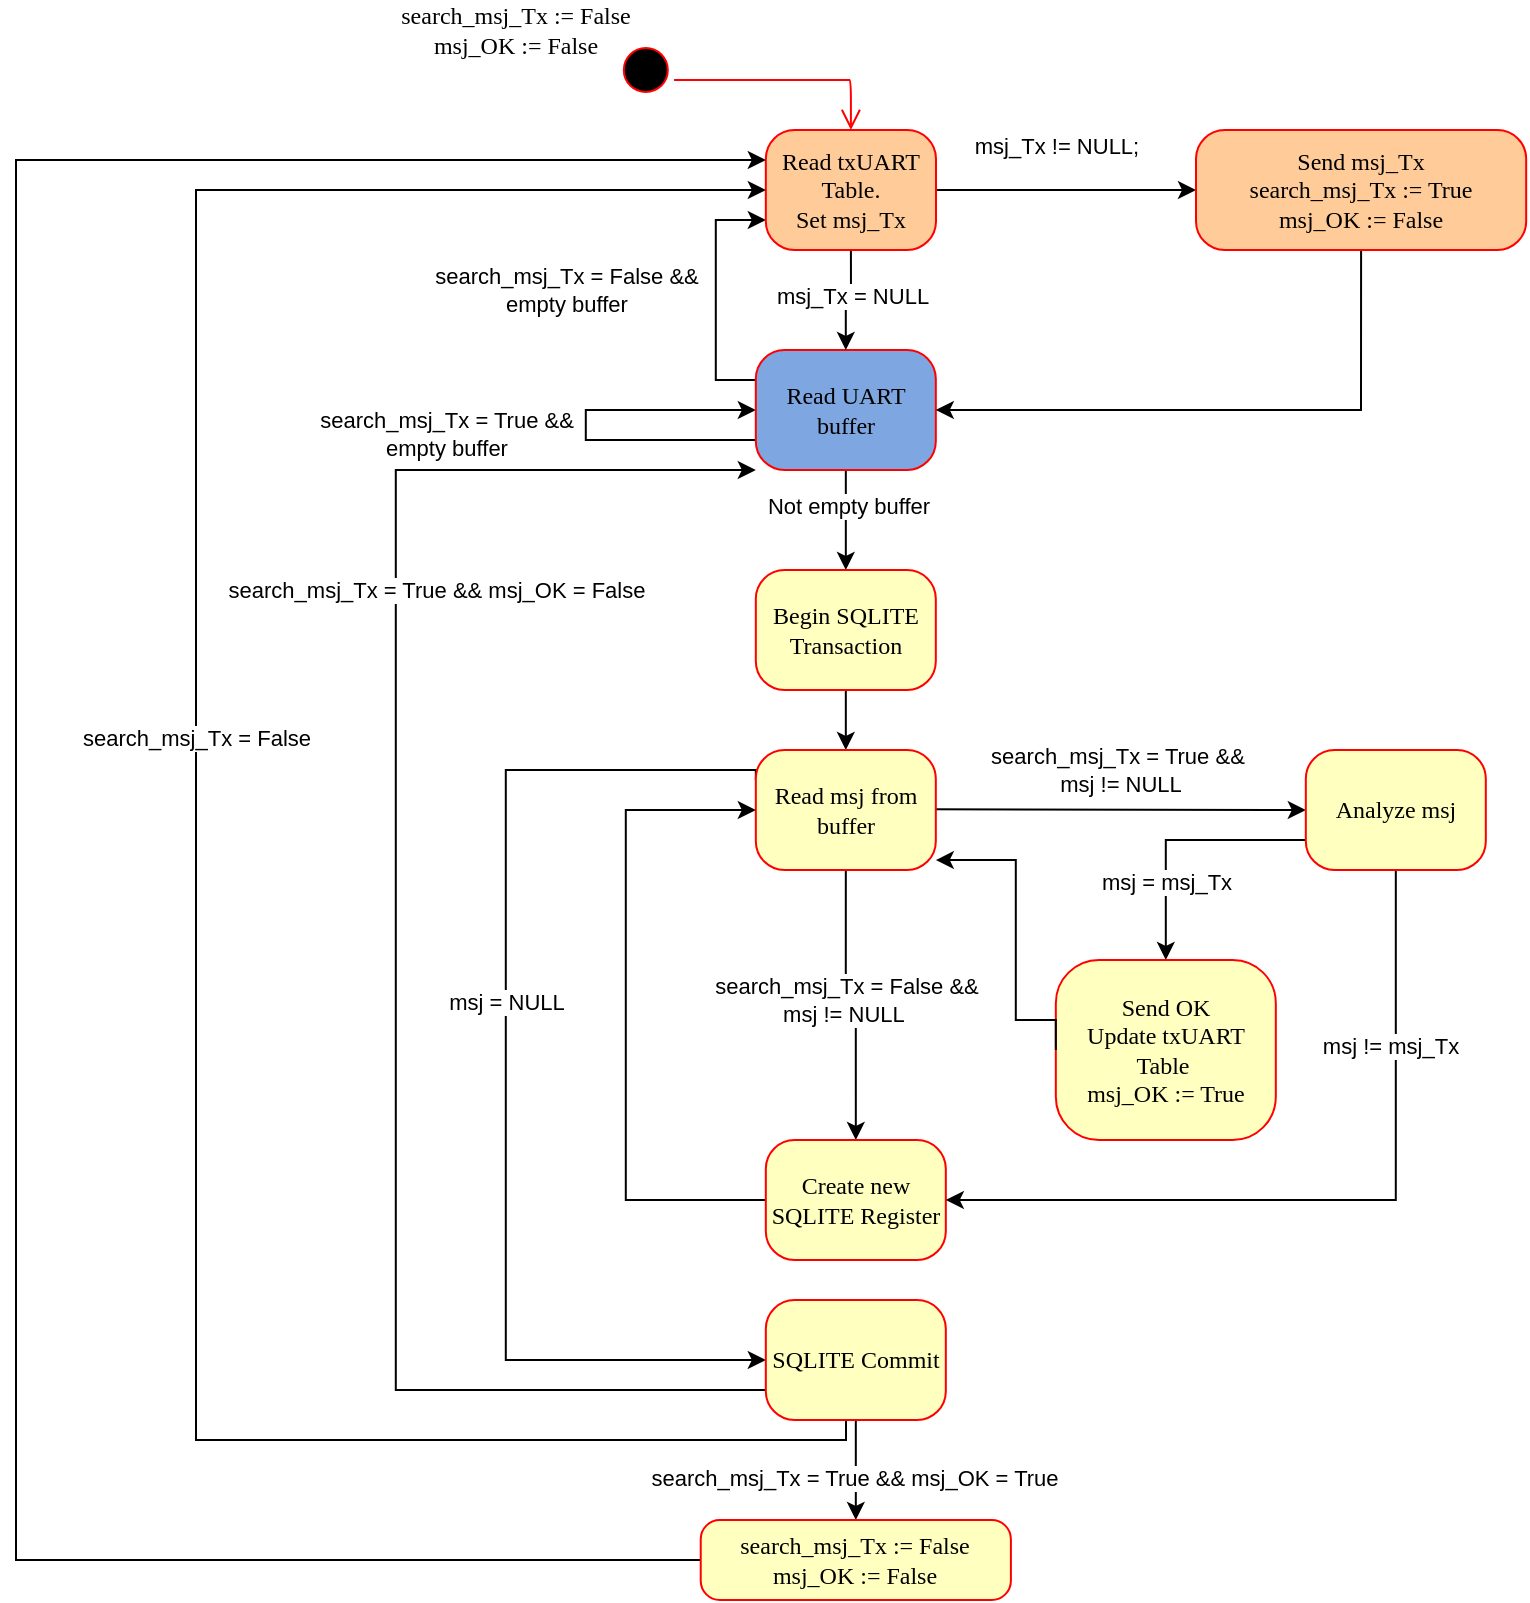<mxfile version="26.0.14">
  <diagram name="Page-1" id="58cdce13-f638-feb5-8d6f-7d28b1aa9fa0">
    <mxGraphModel dx="1143" dy="498" grid="1" gridSize="10" guides="1" tooltips="1" connect="1" arrows="1" fold="1" page="1" pageScale="1" pageWidth="1100" pageHeight="850" background="none" math="0" shadow="0">
      <root>
        <mxCell id="0" />
        <mxCell id="1" parent="0" />
        <mxCell id="382b91b5511bd0f7-1" value="" style="ellipse;html=1;shape=startState;fillColor=#000000;strokeColor=#ff0000;rounded=1;shadow=0;comic=0;labelBackgroundColor=none;fontFamily=Verdana;fontSize=12;fontColor=#000000;align=center;direction=south;" parent="1" vertex="1">
          <mxGeometry x="479.91" y="40" width="30" height="30" as="geometry" />
        </mxCell>
        <mxCell id="Ati160fC3p1UCuGTIIOI-11" style="edgeStyle=orthogonalEdgeStyle;rounded=0;orthogonalLoop=1;jettySize=auto;html=1;exitX=0.5;exitY=1;exitDx=0;exitDy=0;entryX=0.5;entryY=0;entryDx=0;entryDy=0;" edge="1" parent="1" source="382b91b5511bd0f7-5" target="Ati160fC3p1UCuGTIIOI-10">
          <mxGeometry relative="1" as="geometry" />
        </mxCell>
        <mxCell id="Ati160fC3p1UCuGTIIOI-12" value="Not empty buffer" style="edgeLabel;html=1;align=center;verticalAlign=middle;resizable=0;points=[];" vertex="1" connectable="0" parent="Ati160fC3p1UCuGTIIOI-11">
          <mxGeometry x="-0.279" y="1" relative="1" as="geometry">
            <mxPoint as="offset" />
          </mxGeometry>
        </mxCell>
        <mxCell id="Ati160fC3p1UCuGTIIOI-15" style="edgeStyle=orthogonalEdgeStyle;rounded=0;orthogonalLoop=1;jettySize=auto;html=1;exitX=0;exitY=0.75;exitDx=0;exitDy=0;entryX=0;entryY=0.5;entryDx=0;entryDy=0;" edge="1" parent="1" source="382b91b5511bd0f7-5" target="382b91b5511bd0f7-5">
          <mxGeometry relative="1" as="geometry">
            <mxPoint x="394.91" y="225" as="targetPoint" />
            <Array as="points">
              <mxPoint x="464.91" y="240" />
              <mxPoint x="464.91" y="225" />
            </Array>
          </mxGeometry>
        </mxCell>
        <mxCell id="Ati160fC3p1UCuGTIIOI-16" value="search_msj_Tx = True &amp;amp;&amp;amp;&lt;div&gt;empty buffer&lt;/div&gt;" style="edgeLabel;html=1;align=center;verticalAlign=middle;resizable=0;points=[];" vertex="1" connectable="0" parent="Ati160fC3p1UCuGTIIOI-15">
          <mxGeometry x="-0.008" y="-1" relative="1" as="geometry">
            <mxPoint x="-71" y="4" as="offset" />
          </mxGeometry>
        </mxCell>
        <mxCell id="Ati160fC3p1UCuGTIIOI-17" style="edgeStyle=orthogonalEdgeStyle;rounded=0;orthogonalLoop=1;jettySize=auto;html=1;exitX=0;exitY=0.25;exitDx=0;exitDy=0;entryX=0;entryY=0.75;entryDx=0;entryDy=0;" edge="1" parent="1" source="382b91b5511bd0f7-5" target="382b91b5511bd0f7-6">
          <mxGeometry relative="1" as="geometry" />
        </mxCell>
        <mxCell id="Ati160fC3p1UCuGTIIOI-18" value="search_msj_Tx = False &amp;amp;&amp;amp;&lt;div&gt;empty buffer&lt;/div&gt;" style="edgeLabel;html=1;align=center;verticalAlign=middle;resizable=0;points=[];" vertex="1" connectable="0" parent="Ati160fC3p1UCuGTIIOI-17">
          <mxGeometry x="0.043" relative="1" as="geometry">
            <mxPoint x="-75" as="offset" />
          </mxGeometry>
        </mxCell>
        <mxCell id="382b91b5511bd0f7-5" value="Read UART b&lt;span style=&quot;background-color: transparent; color: light-dark(rgb(0, 0, 0), rgb(237, 237, 237));&quot;&gt;uffer&lt;/span&gt;" style="rounded=1;whiteSpace=wrap;html=1;arcSize=24;fillColor=#7EA6E0;strokeColor=#ff0000;shadow=0;comic=0;labelBackgroundColor=none;fontFamily=Verdana;fontSize=12;fontColor=#000000;align=center;" parent="1" vertex="1">
          <mxGeometry x="549.91" y="195" width="90" height="60" as="geometry" />
        </mxCell>
        <mxCell id="Ati160fC3p1UCuGTIIOI-1" style="edgeStyle=orthogonalEdgeStyle;rounded=0;orthogonalLoop=1;jettySize=auto;html=1;exitX=0.5;exitY=1;exitDx=0;exitDy=0;entryX=0.5;entryY=0;entryDx=0;entryDy=0;" edge="1" parent="1" source="382b91b5511bd0f7-6" target="382b91b5511bd0f7-5">
          <mxGeometry relative="1" as="geometry" />
        </mxCell>
        <mxCell id="Ati160fC3p1UCuGTIIOI-2" value="msj_Tx = NULL" style="edgeLabel;html=1;align=center;verticalAlign=middle;resizable=0;points=[];" vertex="1" connectable="0" parent="Ati160fC3p1UCuGTIIOI-1">
          <mxGeometry x="-0.131" relative="1" as="geometry">
            <mxPoint as="offset" />
          </mxGeometry>
        </mxCell>
        <mxCell id="Ati160fC3p1UCuGTIIOI-3" style="edgeStyle=orthogonalEdgeStyle;rounded=0;orthogonalLoop=1;jettySize=auto;html=1;exitX=1;exitY=0.5;exitDx=0;exitDy=0;entryX=0;entryY=0.5;entryDx=0;entryDy=0;" edge="1" parent="1" source="382b91b5511bd0f7-6" target="382b91b5511bd0f7-10">
          <mxGeometry relative="1" as="geometry" />
        </mxCell>
        <mxCell id="Ati160fC3p1UCuGTIIOI-4" value="msj_Tx != NULL;&lt;div&gt;&lt;br&gt;&lt;/div&gt;" style="edgeLabel;html=1;align=center;verticalAlign=middle;resizable=0;points=[];" vertex="1" connectable="0" parent="Ati160fC3p1UCuGTIIOI-3">
          <mxGeometry x="-0.184" y="2" relative="1" as="geometry">
            <mxPoint x="7" y="-13" as="offset" />
          </mxGeometry>
        </mxCell>
        <mxCell id="382b91b5511bd0f7-6" value="Read txUART Table.&lt;div&gt;&lt;span style=&quot;background-color: transparent; color: light-dark(rgb(0, 0, 0), rgb(237, 237, 237));&quot;&gt;Set msj_Tx&lt;/span&gt;&lt;/div&gt;" style="rounded=1;whiteSpace=wrap;html=1;arcSize=24;fillColor=#FFCC99;strokeColor=#ff0000;shadow=0;comic=0;labelBackgroundColor=none;fontFamily=Verdana;fontSize=12;fontColor=#000000;align=center;" parent="1" vertex="1">
          <mxGeometry x="554.91" y="85" width="85.09" height="60" as="geometry" />
        </mxCell>
        <mxCell id="Ati160fC3p1UCuGTIIOI-66" style="edgeStyle=orthogonalEdgeStyle;rounded=0;orthogonalLoop=1;jettySize=auto;html=1;exitX=0.5;exitY=1;exitDx=0;exitDy=0;entryX=1;entryY=0.5;entryDx=0;entryDy=0;" edge="1" parent="1" source="382b91b5511bd0f7-10" target="382b91b5511bd0f7-5">
          <mxGeometry relative="1" as="geometry" />
        </mxCell>
        <mxCell id="382b91b5511bd0f7-10" value="Send msj_Tx&lt;div&gt;search_msj_Tx := True&lt;div&gt;msj_OK := False&lt;/div&gt;&lt;/div&gt;" style="rounded=1;whiteSpace=wrap;html=1;arcSize=24;fillColor=#FFCC99;strokeColor=#ff0000;shadow=0;comic=0;labelBackgroundColor=none;fontFamily=Verdana;fontSize=12;fontColor=#000000;align=center;" parent="1" vertex="1">
          <mxGeometry x="770" y="85" width="165.09" height="60" as="geometry" />
        </mxCell>
        <mxCell id="2a3bc250acf0617d-9" style="edgeStyle=orthogonalEdgeStyle;html=1;labelBackgroundColor=none;endArrow=open;endSize=8;strokeColor=#ff0000;fontFamily=Verdana;fontSize=12;align=left;" parent="1" source="382b91b5511bd0f7-1" target="382b91b5511bd0f7-6" edge="1">
          <mxGeometry relative="1" as="geometry">
            <Array as="points">
              <mxPoint x="594.91" y="60" />
              <mxPoint x="594.91" y="60" />
            </Array>
          </mxGeometry>
        </mxCell>
        <mxCell id="Ati160fC3p1UCuGTIIOI-9" value="&lt;span style=&quot;font-family: Verdana;&quot;&gt;search_msj_Tx := False&lt;/span&gt;&lt;div&gt;&lt;span style=&quot;font-family: Verdana;&quot;&gt;msj_OK := False&lt;/span&gt;&lt;/div&gt;" style="text;html=1;align=center;verticalAlign=middle;whiteSpace=wrap;rounded=0;" vertex="1" parent="1">
          <mxGeometry x="340" y="20" width="180.09" height="30" as="geometry" />
        </mxCell>
        <mxCell id="Ati160fC3p1UCuGTIIOI-21" style="edgeStyle=orthogonalEdgeStyle;rounded=0;orthogonalLoop=1;jettySize=auto;html=1;exitX=0.5;exitY=1;exitDx=0;exitDy=0;entryX=0.5;entryY=0;entryDx=0;entryDy=0;" edge="1" parent="1" source="Ati160fC3p1UCuGTIIOI-10" target="Ati160fC3p1UCuGTIIOI-20">
          <mxGeometry relative="1" as="geometry" />
        </mxCell>
        <mxCell id="Ati160fC3p1UCuGTIIOI-10" value="Begin SQLITE Transaction" style="rounded=1;whiteSpace=wrap;html=1;arcSize=24;fillColor=#ffffc0;strokeColor=#ff0000;shadow=0;comic=0;labelBackgroundColor=none;fontFamily=Verdana;fontSize=12;fontColor=#000000;align=center;" vertex="1" parent="1">
          <mxGeometry x="549.91" y="305" width="90" height="60" as="geometry" />
        </mxCell>
        <mxCell id="Ati160fC3p1UCuGTIIOI-28" style="edgeStyle=orthogonalEdgeStyle;rounded=0;orthogonalLoop=1;jettySize=auto;html=1;exitX=1;exitY=0.5;exitDx=0;exitDy=0;entryX=0;entryY=0.5;entryDx=0;entryDy=0;" edge="1" parent="1" target="Ati160fC3p1UCuGTIIOI-27">
          <mxGeometry relative="1" as="geometry">
            <mxPoint x="589.91" y="424.5" as="sourcePoint" />
            <mxPoint x="849.91" y="424.5" as="targetPoint" />
          </mxGeometry>
        </mxCell>
        <mxCell id="Ati160fC3p1UCuGTIIOI-31" value="search_msj_Tx = True &amp;amp;&amp;amp;&amp;nbsp;&lt;div&gt;msj != NULL&lt;/div&gt;" style="edgeLabel;html=1;align=center;verticalAlign=middle;resizable=0;points=[];" vertex="1" connectable="0" parent="Ati160fC3p1UCuGTIIOI-28">
          <mxGeometry x="-0.091" y="-2" relative="1" as="geometry">
            <mxPoint x="35" y="-22" as="offset" />
          </mxGeometry>
        </mxCell>
        <mxCell id="Ati160fC3p1UCuGTIIOI-32" style="edgeStyle=orthogonalEdgeStyle;rounded=0;orthogonalLoop=1;jettySize=auto;html=1;exitX=0.5;exitY=1;exitDx=0;exitDy=0;entryX=0.5;entryY=0;entryDx=0;entryDy=0;" edge="1" parent="1" source="Ati160fC3p1UCuGTIIOI-20" target="Ati160fC3p1UCuGTIIOI-22">
          <mxGeometry relative="1" as="geometry" />
        </mxCell>
        <mxCell id="Ati160fC3p1UCuGTIIOI-33" value="search_msj_Tx = False &amp;amp;&amp;amp;&lt;div&gt;msj != NULL&amp;nbsp;&lt;/div&gt;" style="edgeLabel;html=1;align=center;verticalAlign=middle;resizable=0;points=[];" vertex="1" connectable="0" parent="Ati160fC3p1UCuGTIIOI-32">
          <mxGeometry x="-0.291" y="-2" relative="1" as="geometry">
            <mxPoint x="2" y="15" as="offset" />
          </mxGeometry>
        </mxCell>
        <mxCell id="Ati160fC3p1UCuGTIIOI-35" style="edgeStyle=orthogonalEdgeStyle;rounded=0;orthogonalLoop=1;jettySize=auto;html=1;exitX=0;exitY=0.25;exitDx=0;exitDy=0;entryX=0;entryY=0.5;entryDx=0;entryDy=0;" edge="1" parent="1" source="Ati160fC3p1UCuGTIIOI-20" target="Ati160fC3p1UCuGTIIOI-34">
          <mxGeometry relative="1" as="geometry">
            <Array as="points">
              <mxPoint x="549.91" y="405" />
              <mxPoint x="424.91" y="405" />
              <mxPoint x="424.91" y="700" />
            </Array>
          </mxGeometry>
        </mxCell>
        <mxCell id="Ati160fC3p1UCuGTIIOI-44" value="msj = NULL" style="edgeLabel;html=1;align=center;verticalAlign=middle;resizable=0;points=[];" vertex="1" connectable="0" parent="Ati160fC3p1UCuGTIIOI-35">
          <mxGeometry x="-0.114" relative="1" as="geometry">
            <mxPoint as="offset" />
          </mxGeometry>
        </mxCell>
        <mxCell id="Ati160fC3p1UCuGTIIOI-20" value="Read msj from buffer" style="rounded=1;whiteSpace=wrap;html=1;arcSize=24;fillColor=#ffffc0;strokeColor=#ff0000;shadow=0;comic=0;labelBackgroundColor=none;fontFamily=Verdana;fontSize=12;fontColor=#000000;align=center;" vertex="1" parent="1">
          <mxGeometry x="549.91" y="395" width="90" height="60" as="geometry" />
        </mxCell>
        <mxCell id="Ati160fC3p1UCuGTIIOI-36" style="edgeStyle=orthogonalEdgeStyle;rounded=0;orthogonalLoop=1;jettySize=auto;html=1;exitX=0;exitY=0.5;exitDx=0;exitDy=0;entryX=0;entryY=0.5;entryDx=0;entryDy=0;" edge="1" parent="1" source="Ati160fC3p1UCuGTIIOI-22" target="Ati160fC3p1UCuGTIIOI-20">
          <mxGeometry relative="1" as="geometry">
            <Array as="points">
              <mxPoint x="484.91" y="620" />
              <mxPoint x="484.91" y="425" />
            </Array>
          </mxGeometry>
        </mxCell>
        <mxCell id="Ati160fC3p1UCuGTIIOI-22" value="Create new SQLITE Register" style="rounded=1;whiteSpace=wrap;html=1;arcSize=24;fillColor=#ffffc0;strokeColor=#ff0000;shadow=0;comic=0;labelBackgroundColor=none;fontFamily=Verdana;fontSize=12;fontColor=#000000;align=center;" vertex="1" parent="1">
          <mxGeometry x="554.91" y="590" width="90" height="60" as="geometry" />
        </mxCell>
        <mxCell id="Ati160fC3p1UCuGTIIOI-45" style="edgeStyle=orthogonalEdgeStyle;rounded=0;orthogonalLoop=1;jettySize=auto;html=1;exitX=0.5;exitY=1;exitDx=0;exitDy=0;entryX=1;entryY=0.5;entryDx=0;entryDy=0;" edge="1" parent="1" source="Ati160fC3p1UCuGTIIOI-27" target="Ati160fC3p1UCuGTIIOI-22">
          <mxGeometry relative="1" as="geometry" />
        </mxCell>
        <mxCell id="Ati160fC3p1UCuGTIIOI-46" value="msj != msj_Tx" style="edgeLabel;html=1;align=center;verticalAlign=middle;resizable=0;points=[];" vertex="1" connectable="0" parent="Ati160fC3p1UCuGTIIOI-45">
          <mxGeometry x="-0.55" y="-3" relative="1" as="geometry">
            <mxPoint as="offset" />
          </mxGeometry>
        </mxCell>
        <mxCell id="Ati160fC3p1UCuGTIIOI-52" style="edgeStyle=orthogonalEdgeStyle;rounded=0;orthogonalLoop=1;jettySize=auto;html=1;exitX=0;exitY=0.75;exitDx=0;exitDy=0;entryX=0.5;entryY=0;entryDx=0;entryDy=0;" edge="1" parent="1" source="Ati160fC3p1UCuGTIIOI-27" target="Ati160fC3p1UCuGTIIOI-39">
          <mxGeometry relative="1" as="geometry" />
        </mxCell>
        <mxCell id="Ati160fC3p1UCuGTIIOI-53" value="msj = msj_Tx" style="edgeLabel;html=1;align=center;verticalAlign=middle;resizable=0;points=[];" vertex="1" connectable="0" parent="Ati160fC3p1UCuGTIIOI-52">
          <mxGeometry x="0.606" relative="1" as="geometry">
            <mxPoint y="-14" as="offset" />
          </mxGeometry>
        </mxCell>
        <mxCell id="Ati160fC3p1UCuGTIIOI-27" value="Analyze msj" style="rounded=1;whiteSpace=wrap;html=1;arcSize=24;fillColor=#ffffc0;strokeColor=#ff0000;shadow=0;comic=0;labelBackgroundColor=none;fontFamily=Verdana;fontSize=12;fontColor=#000000;align=center;" vertex="1" parent="1">
          <mxGeometry x="824.91" y="395" width="90" height="60" as="geometry" />
        </mxCell>
        <mxCell id="Ati160fC3p1UCuGTIIOI-47" style="edgeStyle=orthogonalEdgeStyle;rounded=0;orthogonalLoop=1;jettySize=auto;html=1;exitX=0.5;exitY=1;exitDx=0;exitDy=0;entryX=0;entryY=0.5;entryDx=0;entryDy=0;" edge="1" parent="1" source="Ati160fC3p1UCuGTIIOI-34" target="382b91b5511bd0f7-6">
          <mxGeometry relative="1" as="geometry">
            <Array as="points">
              <mxPoint x="595" y="730" />
              <mxPoint x="595" y="740" />
              <mxPoint x="270" y="740" />
              <mxPoint x="270" y="115" />
            </Array>
          </mxGeometry>
        </mxCell>
        <mxCell id="Ati160fC3p1UCuGTIIOI-54" value="search_msj_Tx = False" style="edgeLabel;html=1;align=center;verticalAlign=middle;resizable=0;points=[];" vertex="1" connectable="0" parent="Ati160fC3p1UCuGTIIOI-47">
          <mxGeometry x="0.186" relative="1" as="geometry">
            <mxPoint y="50" as="offset" />
          </mxGeometry>
        </mxCell>
        <mxCell id="Ati160fC3p1UCuGTIIOI-58" style="edgeStyle=orthogonalEdgeStyle;rounded=0;orthogonalLoop=1;jettySize=auto;html=1;exitX=0;exitY=0.75;exitDx=0;exitDy=0;entryX=0;entryY=1;entryDx=0;entryDy=0;" edge="1" parent="1" source="Ati160fC3p1UCuGTIIOI-34" target="382b91b5511bd0f7-5">
          <mxGeometry relative="1" as="geometry">
            <Array as="points">
              <mxPoint x="369.91" y="715" />
              <mxPoint x="369.91" y="255" />
            </Array>
          </mxGeometry>
        </mxCell>
        <mxCell id="Ati160fC3p1UCuGTIIOI-59" value="search_msj_Tx = True &amp;amp;&amp;amp; msj_OK = False" style="edgeLabel;html=1;align=center;verticalAlign=middle;resizable=0;points=[];" vertex="1" connectable="0" parent="Ati160fC3p1UCuGTIIOI-58">
          <mxGeometry x="0.419" y="2" relative="1" as="geometry">
            <mxPoint x="22" as="offset" />
          </mxGeometry>
        </mxCell>
        <mxCell id="Ati160fC3p1UCuGTIIOI-61" style="edgeStyle=orthogonalEdgeStyle;rounded=0;orthogonalLoop=1;jettySize=auto;html=1;exitX=0.5;exitY=1;exitDx=0;exitDy=0;entryX=0.5;entryY=0;entryDx=0;entryDy=0;" edge="1" parent="1" source="Ati160fC3p1UCuGTIIOI-34" target="Ati160fC3p1UCuGTIIOI-60">
          <mxGeometry relative="1" as="geometry" />
        </mxCell>
        <mxCell id="Ati160fC3p1UCuGTIIOI-62" value="search_msj_Tx = True &amp;amp;&amp;amp; msj_OK = True" style="edgeLabel;html=1;align=center;verticalAlign=middle;resizable=0;points=[];" vertex="1" connectable="0" parent="Ati160fC3p1UCuGTIIOI-61">
          <mxGeometry x="0.139" y="-1" relative="1" as="geometry">
            <mxPoint as="offset" />
          </mxGeometry>
        </mxCell>
        <mxCell id="Ati160fC3p1UCuGTIIOI-34" value="SQLITE Commit" style="rounded=1;whiteSpace=wrap;html=1;arcSize=24;fillColor=#ffffc0;strokeColor=#ff0000;shadow=0;comic=0;labelBackgroundColor=none;fontFamily=Verdana;fontSize=12;fontColor=#000000;align=center;" vertex="1" parent="1">
          <mxGeometry x="554.91" y="670" width="90" height="60" as="geometry" />
        </mxCell>
        <mxCell id="Ati160fC3p1UCuGTIIOI-39" value="Send&amp;nbsp;&lt;span style=&quot;background-color: transparent; color: light-dark(rgb(0, 0, 0), rgb(237, 237, 237));&quot;&gt;OK&lt;/span&gt;&lt;div&gt;Update txUART Table&amp;nbsp;&lt;/div&gt;&lt;div&gt;msj_OK := True&lt;/div&gt;" style="rounded=1;whiteSpace=wrap;html=1;arcSize=24;fillColor=#ffffc0;strokeColor=#ff0000;shadow=0;comic=0;labelBackgroundColor=none;fontFamily=Verdana;fontSize=12;fontColor=#000000;align=center;" vertex="1" parent="1">
          <mxGeometry x="699.91" y="500" width="110" height="90" as="geometry" />
        </mxCell>
        <mxCell id="Ati160fC3p1UCuGTIIOI-51" style="edgeStyle=orthogonalEdgeStyle;rounded=0;orthogonalLoop=1;jettySize=auto;html=1;exitX=0;exitY=0.5;exitDx=0;exitDy=0;entryX=1;entryY=0.917;entryDx=0;entryDy=0;entryPerimeter=0;" edge="1" parent="1" source="Ati160fC3p1UCuGTIIOI-39" target="Ati160fC3p1UCuGTIIOI-20">
          <mxGeometry relative="1" as="geometry">
            <Array as="points">
              <mxPoint x="679.91" y="530" />
              <mxPoint x="679.91" y="450" />
            </Array>
          </mxGeometry>
        </mxCell>
        <mxCell id="Ati160fC3p1UCuGTIIOI-64" style="edgeStyle=orthogonalEdgeStyle;rounded=0;orthogonalLoop=1;jettySize=auto;html=1;exitX=0;exitY=0.5;exitDx=0;exitDy=0;entryX=0;entryY=0.25;entryDx=0;entryDy=0;" edge="1" parent="1" source="Ati160fC3p1UCuGTIIOI-60" target="382b91b5511bd0f7-6">
          <mxGeometry relative="1" as="geometry">
            <mxPoint x="100" y="70" as="targetPoint" />
            <Array as="points">
              <mxPoint x="180" y="800" />
              <mxPoint x="180" y="100" />
            </Array>
          </mxGeometry>
        </mxCell>
        <mxCell id="Ati160fC3p1UCuGTIIOI-60" value="search_msj_Tx := False&lt;div&gt;msj_OK := False&lt;/div&gt;" style="rounded=1;whiteSpace=wrap;html=1;arcSize=24;fillColor=#ffffc0;strokeColor=#ff0000;shadow=0;comic=0;labelBackgroundColor=none;fontFamily=Verdana;fontSize=12;fontColor=#000000;align=center;" vertex="1" parent="1">
          <mxGeometry x="522.36" y="780" width="155.09" height="40" as="geometry" />
        </mxCell>
      </root>
    </mxGraphModel>
  </diagram>
</mxfile>
